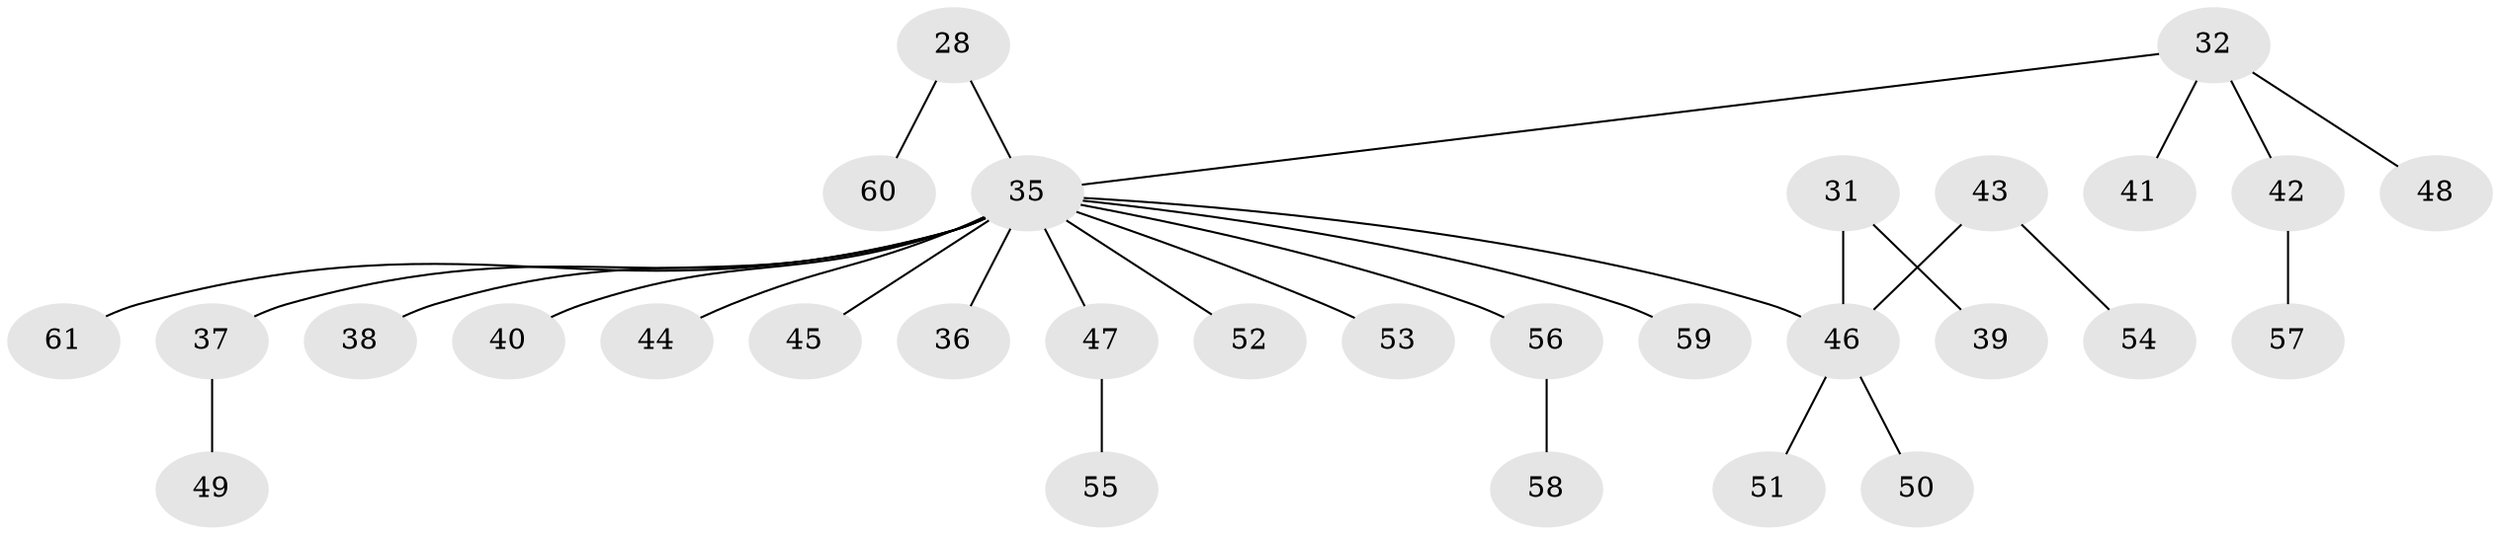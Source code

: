 // original degree distribution, {3: 0.08196721311475409, 5: 0.09836065573770492, 4: 0.03278688524590164, 2: 0.3114754098360656, 1: 0.47540983606557374}
// Generated by graph-tools (version 1.1) at 2025/52/03/09/25 04:52:39]
// undirected, 30 vertices, 29 edges
graph export_dot {
graph [start="1"]
  node [color=gray90,style=filled];
  28;
  31;
  32 [super="+26+29"];
  35 [super="+34"];
  36;
  37;
  38;
  39;
  40;
  41;
  42;
  43 [super="+33"];
  44;
  45;
  46 [super="+19"];
  47;
  48;
  49;
  50;
  51;
  52;
  53;
  54;
  55;
  56;
  57;
  58;
  59;
  60;
  61;
  28 -- 60;
  28 -- 35;
  31 -- 39;
  31 -- 46;
  32 -- 42;
  32 -- 48;
  32 -- 41;
  32 -- 35;
  35 -- 44;
  35 -- 36;
  35 -- 37;
  35 -- 38;
  35 -- 40;
  35 -- 45;
  35 -- 46;
  35 -- 47;
  35 -- 52;
  35 -- 53;
  35 -- 56;
  35 -- 59;
  35 -- 61;
  37 -- 49;
  42 -- 57;
  43 -- 46;
  43 -- 54;
  46 -- 50;
  46 -- 51;
  47 -- 55;
  56 -- 58;
}

